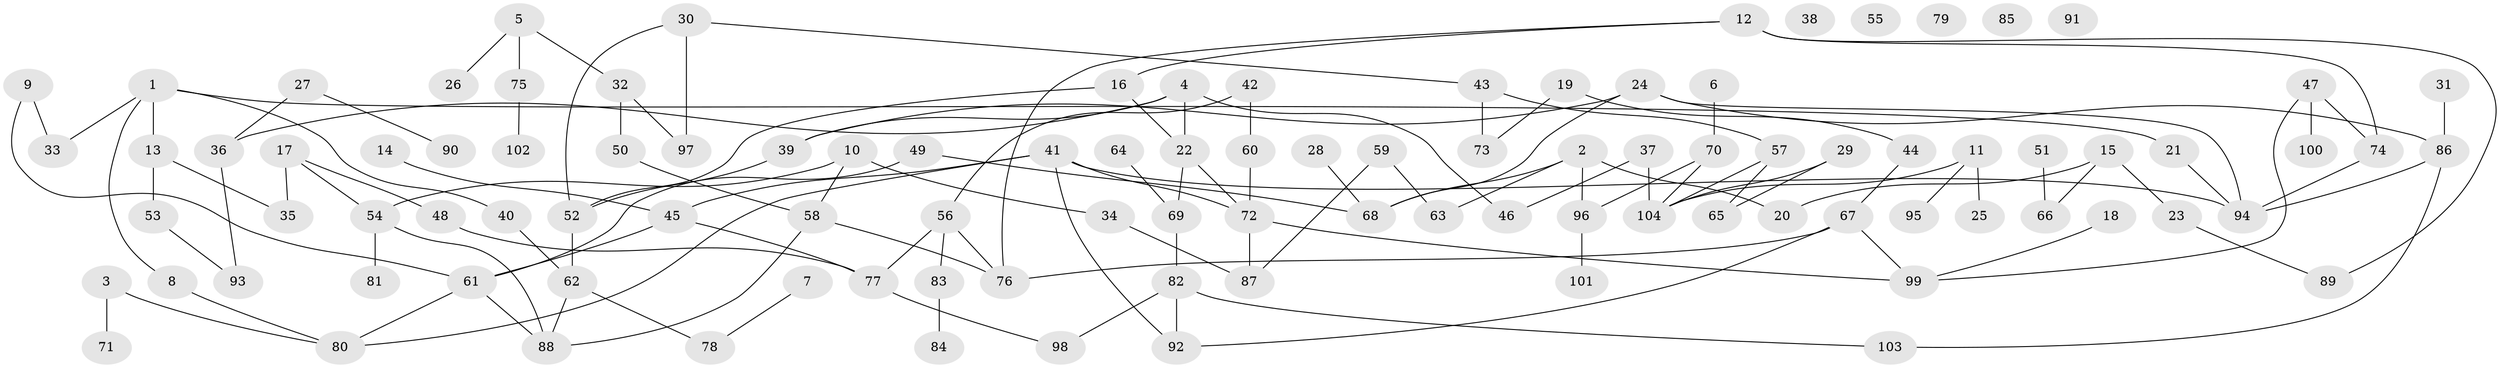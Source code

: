 // coarse degree distribution, {5: 0.05172413793103448, 3: 0.1724137931034483, 2: 0.3448275862068966, 4: 0.20689655172413793, 9: 0.017241379310344827, 8: 0.017241379310344827, 1: 0.1724137931034483, 10: 0.017241379310344827}
// Generated by graph-tools (version 1.1) at 2025/48/03/04/25 22:48:31]
// undirected, 104 vertices, 129 edges
graph export_dot {
  node [color=gray90,style=filled];
  1;
  2;
  3;
  4;
  5;
  6;
  7;
  8;
  9;
  10;
  11;
  12;
  13;
  14;
  15;
  16;
  17;
  18;
  19;
  20;
  21;
  22;
  23;
  24;
  25;
  26;
  27;
  28;
  29;
  30;
  31;
  32;
  33;
  34;
  35;
  36;
  37;
  38;
  39;
  40;
  41;
  42;
  43;
  44;
  45;
  46;
  47;
  48;
  49;
  50;
  51;
  52;
  53;
  54;
  55;
  56;
  57;
  58;
  59;
  60;
  61;
  62;
  63;
  64;
  65;
  66;
  67;
  68;
  69;
  70;
  71;
  72;
  73;
  74;
  75;
  76;
  77;
  78;
  79;
  80;
  81;
  82;
  83;
  84;
  85;
  86;
  87;
  88;
  89;
  90;
  91;
  92;
  93;
  94;
  95;
  96;
  97;
  98;
  99;
  100;
  101;
  102;
  103;
  104;
  1 -- 8;
  1 -- 13;
  1 -- 21;
  1 -- 33;
  1 -- 40;
  2 -- 20;
  2 -- 63;
  2 -- 68;
  2 -- 96;
  3 -- 71;
  3 -- 80;
  4 -- 22;
  4 -- 36;
  4 -- 39;
  4 -- 46;
  5 -- 26;
  5 -- 32;
  5 -- 75;
  6 -- 70;
  7 -- 78;
  8 -- 80;
  9 -- 33;
  9 -- 61;
  10 -- 34;
  10 -- 54;
  10 -- 58;
  11 -- 25;
  11 -- 95;
  11 -- 104;
  12 -- 16;
  12 -- 74;
  12 -- 76;
  12 -- 89;
  13 -- 35;
  13 -- 53;
  14 -- 45;
  15 -- 20;
  15 -- 23;
  15 -- 66;
  16 -- 22;
  16 -- 52;
  17 -- 35;
  17 -- 48;
  17 -- 54;
  18 -- 99;
  19 -- 44;
  19 -- 73;
  21 -- 94;
  22 -- 69;
  22 -- 72;
  23 -- 89;
  24 -- 39;
  24 -- 68;
  24 -- 86;
  24 -- 94;
  27 -- 36;
  27 -- 90;
  28 -- 68;
  29 -- 65;
  29 -- 104;
  30 -- 43;
  30 -- 52;
  30 -- 97;
  31 -- 86;
  32 -- 50;
  32 -- 97;
  34 -- 87;
  36 -- 93;
  37 -- 46;
  37 -- 104;
  39 -- 52;
  40 -- 62;
  41 -- 45;
  41 -- 72;
  41 -- 80;
  41 -- 92;
  41 -- 94;
  42 -- 56;
  42 -- 60;
  43 -- 57;
  43 -- 73;
  44 -- 67;
  45 -- 61;
  45 -- 77;
  47 -- 74;
  47 -- 99;
  47 -- 100;
  48 -- 77;
  49 -- 61;
  49 -- 68;
  50 -- 58;
  51 -- 66;
  52 -- 62;
  53 -- 93;
  54 -- 81;
  54 -- 88;
  56 -- 76;
  56 -- 77;
  56 -- 83;
  57 -- 65;
  57 -- 104;
  58 -- 76;
  58 -- 88;
  59 -- 63;
  59 -- 87;
  60 -- 72;
  61 -- 80;
  61 -- 88;
  62 -- 78;
  62 -- 88;
  64 -- 69;
  67 -- 76;
  67 -- 92;
  67 -- 99;
  69 -- 82;
  70 -- 96;
  70 -- 104;
  72 -- 87;
  72 -- 99;
  74 -- 94;
  75 -- 102;
  77 -- 98;
  82 -- 92;
  82 -- 98;
  82 -- 103;
  83 -- 84;
  86 -- 94;
  86 -- 103;
  96 -- 101;
}
